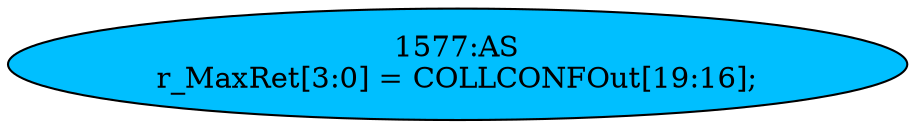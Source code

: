strict digraph "" {
	node [label="\N"];
	"1577:AS"	 [ast="<pyverilog.vparser.ast.Assign object at 0x7fbdee0eed50>",
		def_var="['r_MaxRet']",
		fillcolor=deepskyblue,
		label="1577:AS
r_MaxRet[3:0] = COLLCONFOut[19:16];",
		statements="[]",
		style=filled,
		typ=Assign,
		use_var="['COLLCONFOut']"];
}
